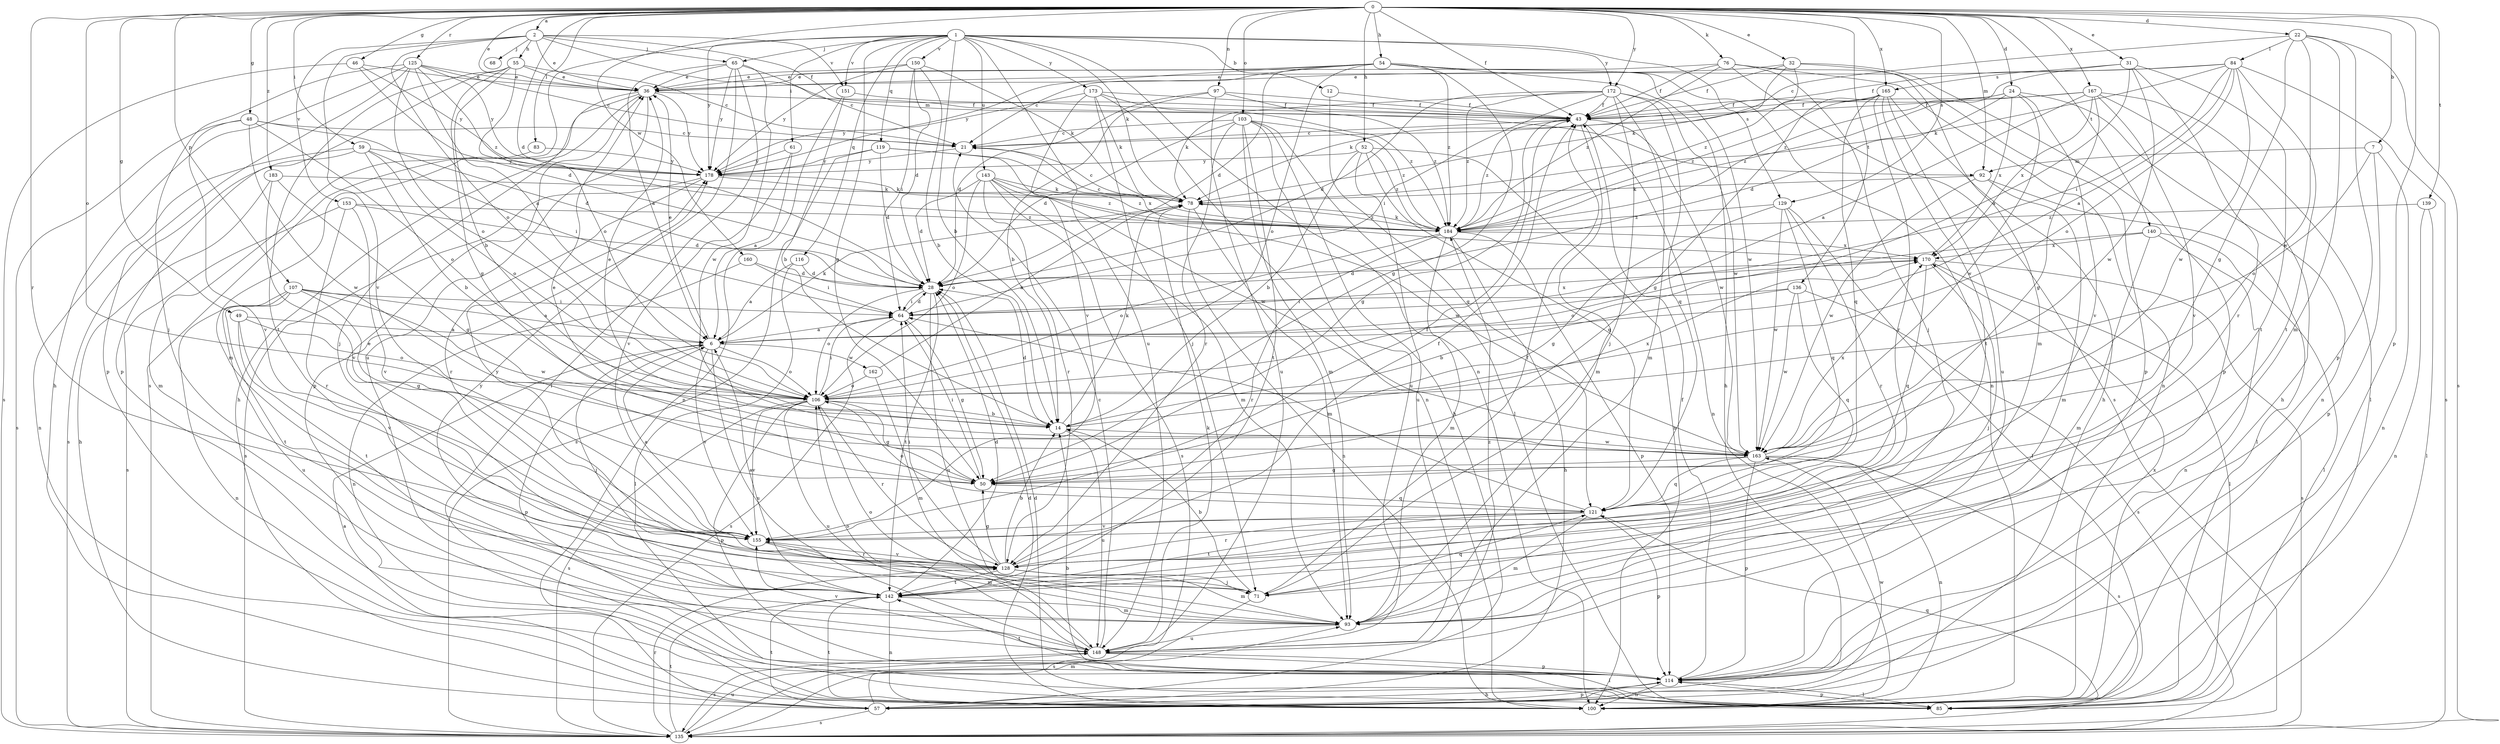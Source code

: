 strict digraph  {
0;
1;
2;
6;
7;
12;
14;
21;
22;
24;
28;
31;
32;
36;
43;
46;
48;
49;
50;
52;
54;
55;
57;
59;
61;
64;
65;
68;
71;
76;
78;
83;
84;
85;
92;
93;
97;
100;
103;
106;
107;
114;
116;
119;
121;
125;
128;
129;
135;
136;
139;
140;
142;
143;
148;
150;
151;
153;
155;
160;
162;
163;
165;
167;
170;
172;
173;
178;
183;
184;
0 -> 2  [label=a];
0 -> 7  [label=b];
0 -> 22  [label=d];
0 -> 24  [label=d];
0 -> 28  [label=d];
0 -> 31  [label=e];
0 -> 32  [label=e];
0 -> 36  [label=e];
0 -> 43  [label=f];
0 -> 46  [label=g];
0 -> 48  [label=g];
0 -> 49  [label=g];
0 -> 52  [label=h];
0 -> 54  [label=h];
0 -> 59  [label=i];
0 -> 76  [label=k];
0 -> 83  [label=l];
0 -> 92  [label=m];
0 -> 97  [label=n];
0 -> 103  [label=o];
0 -> 106  [label=o];
0 -> 107  [label=p];
0 -> 114  [label=p];
0 -> 125  [label=r];
0 -> 128  [label=r];
0 -> 129  [label=s];
0 -> 136  [label=t];
0 -> 139  [label=t];
0 -> 140  [label=t];
0 -> 160  [label=w];
0 -> 165  [label=x];
0 -> 167  [label=x];
0 -> 172  [label=y];
0 -> 183  [label=z];
1 -> 12  [label=b];
1 -> 14  [label=b];
1 -> 50  [label=g];
1 -> 61  [label=i];
1 -> 65  [label=j];
1 -> 78  [label=k];
1 -> 100  [label=n];
1 -> 116  [label=q];
1 -> 119  [label=q];
1 -> 129  [label=s];
1 -> 135  [label=s];
1 -> 143  [label=u];
1 -> 148  [label=u];
1 -> 150  [label=v];
1 -> 151  [label=v];
1 -> 172  [label=y];
1 -> 173  [label=y];
1 -> 178  [label=y];
2 -> 36  [label=e];
2 -> 43  [label=f];
2 -> 55  [label=h];
2 -> 65  [label=j];
2 -> 68  [label=j];
2 -> 92  [label=m];
2 -> 106  [label=o];
2 -> 151  [label=v];
2 -> 153  [label=v];
2 -> 155  [label=v];
6 -> 36  [label=e];
6 -> 71  [label=j];
6 -> 78  [label=k];
6 -> 106  [label=o];
6 -> 114  [label=p];
6 -> 148  [label=u];
6 -> 155  [label=v];
6 -> 162  [label=w];
7 -> 92  [label=m];
7 -> 100  [label=n];
7 -> 106  [label=o];
7 -> 114  [label=p];
12 -> 43  [label=f];
12 -> 121  [label=q];
14 -> 28  [label=d];
14 -> 36  [label=e];
14 -> 78  [label=k];
14 -> 148  [label=u];
14 -> 163  [label=w];
14 -> 170  [label=x];
21 -> 178  [label=y];
22 -> 21  [label=c];
22 -> 50  [label=g];
22 -> 84  [label=l];
22 -> 93  [label=m];
22 -> 114  [label=p];
22 -> 135  [label=s];
22 -> 163  [label=w];
24 -> 28  [label=d];
24 -> 43  [label=f];
24 -> 100  [label=n];
24 -> 155  [label=v];
24 -> 163  [label=w];
24 -> 170  [label=x];
24 -> 184  [label=z];
28 -> 64  [label=i];
28 -> 106  [label=o];
28 -> 142  [label=t];
28 -> 148  [label=u];
31 -> 6  [label=a];
31 -> 128  [label=r];
31 -> 142  [label=t];
31 -> 163  [label=w];
31 -> 184  [label=z];
31 -> 165  [label=s];
32 -> 36  [label=e];
32 -> 43  [label=f];
32 -> 78  [label=k];
32 -> 93  [label=m];
32 -> 114  [label=p];
32 -> 184  [label=z];
36 -> 43  [label=f];
36 -> 57  [label=h];
36 -> 71  [label=j];
36 -> 93  [label=m];
36 -> 114  [label=p];
36 -> 178  [label=y];
43 -> 21  [label=c];
43 -> 50  [label=g];
43 -> 93  [label=m];
43 -> 100  [label=n];
43 -> 163  [label=w];
43 -> 184  [label=z];
46 -> 28  [label=d];
46 -> 36  [label=e];
46 -> 135  [label=s];
46 -> 178  [label=y];
48 -> 21  [label=c];
48 -> 28  [label=d];
48 -> 106  [label=o];
48 -> 135  [label=s];
48 -> 155  [label=v];
48 -> 163  [label=w];
49 -> 6  [label=a];
49 -> 106  [label=o];
49 -> 142  [label=t];
49 -> 155  [label=v];
50 -> 36  [label=e];
50 -> 64  [label=i];
50 -> 121  [label=q];
52 -> 14  [label=b];
52 -> 100  [label=n];
52 -> 121  [label=q];
52 -> 148  [label=u];
52 -> 178  [label=y];
52 -> 184  [label=z];
54 -> 21  [label=c];
54 -> 28  [label=d];
54 -> 36  [label=e];
54 -> 50  [label=g];
54 -> 57  [label=h];
54 -> 100  [label=n];
54 -> 106  [label=o];
54 -> 163  [label=w];
54 -> 178  [label=y];
54 -> 184  [label=z];
55 -> 14  [label=b];
55 -> 21  [label=c];
55 -> 36  [label=e];
55 -> 50  [label=g];
55 -> 106  [label=o];
55 -> 114  [label=p];
55 -> 142  [label=t];
57 -> 6  [label=a];
57 -> 93  [label=m];
57 -> 114  [label=p];
57 -> 135  [label=s];
57 -> 142  [label=t];
57 -> 163  [label=w];
59 -> 14  [label=b];
59 -> 64  [label=i];
59 -> 100  [label=n];
59 -> 106  [label=o];
59 -> 135  [label=s];
59 -> 178  [label=y];
61 -> 6  [label=a];
61 -> 155  [label=v];
61 -> 178  [label=y];
64 -> 6  [label=a];
64 -> 28  [label=d];
64 -> 50  [label=g];
64 -> 135  [label=s];
64 -> 170  [label=x];
65 -> 6  [label=a];
65 -> 21  [label=c];
65 -> 36  [label=e];
65 -> 85  [label=l];
65 -> 148  [label=u];
65 -> 163  [label=w];
65 -> 178  [label=y];
71 -> 14  [label=b];
71 -> 43  [label=f];
71 -> 121  [label=q];
71 -> 135  [label=s];
76 -> 36  [label=e];
76 -> 43  [label=f];
76 -> 71  [label=j];
76 -> 100  [label=n];
76 -> 114  [label=p];
76 -> 135  [label=s];
76 -> 184  [label=z];
78 -> 21  [label=c];
78 -> 93  [label=m];
78 -> 100  [label=n];
78 -> 184  [label=z];
83 -> 93  [label=m];
83 -> 178  [label=y];
84 -> 6  [label=a];
84 -> 36  [label=e];
84 -> 43  [label=f];
84 -> 64  [label=i];
84 -> 78  [label=k];
84 -> 106  [label=o];
84 -> 135  [label=s];
84 -> 142  [label=t];
84 -> 163  [label=w];
85 -> 14  [label=b];
85 -> 28  [label=d];
85 -> 114  [label=p];
85 -> 121  [label=q];
92 -> 78  [label=k];
92 -> 85  [label=l];
92 -> 93  [label=m];
92 -> 163  [label=w];
93 -> 106  [label=o];
93 -> 148  [label=u];
97 -> 14  [label=b];
97 -> 28  [label=d];
97 -> 43  [label=f];
97 -> 148  [label=u];
97 -> 184  [label=z];
100 -> 28  [label=d];
100 -> 142  [label=t];
103 -> 21  [label=c];
103 -> 28  [label=d];
103 -> 57  [label=h];
103 -> 85  [label=l];
103 -> 93  [label=m];
103 -> 128  [label=r];
103 -> 142  [label=t];
103 -> 148  [label=u];
103 -> 184  [label=z];
106 -> 14  [label=b];
106 -> 50  [label=g];
106 -> 64  [label=i];
106 -> 114  [label=p];
106 -> 128  [label=r];
106 -> 135  [label=s];
106 -> 148  [label=u];
106 -> 155  [label=v];
107 -> 6  [label=a];
107 -> 50  [label=g];
107 -> 64  [label=i];
107 -> 100  [label=n];
107 -> 142  [label=t];
107 -> 148  [label=u];
107 -> 163  [label=w];
114 -> 43  [label=f];
114 -> 57  [label=h];
114 -> 85  [label=l];
114 -> 100  [label=n];
114 -> 142  [label=t];
114 -> 170  [label=x];
116 -> 6  [label=a];
116 -> 28  [label=d];
116 -> 85  [label=l];
119 -> 28  [label=d];
119 -> 135  [label=s];
119 -> 163  [label=w];
119 -> 170  [label=x];
119 -> 178  [label=y];
121 -> 64  [label=i];
121 -> 93  [label=m];
121 -> 106  [label=o];
121 -> 114  [label=p];
121 -> 128  [label=r];
121 -> 142  [label=t];
121 -> 155  [label=v];
125 -> 6  [label=a];
125 -> 21  [label=c];
125 -> 36  [label=e];
125 -> 57  [label=h];
125 -> 71  [label=j];
125 -> 106  [label=o];
125 -> 114  [label=p];
125 -> 178  [label=y];
125 -> 184  [label=z];
128 -> 14  [label=b];
128 -> 43  [label=f];
128 -> 50  [label=g];
128 -> 64  [label=i];
128 -> 71  [label=j];
128 -> 93  [label=m];
128 -> 142  [label=t];
128 -> 155  [label=v];
128 -> 178  [label=y];
129 -> 50  [label=g];
129 -> 85  [label=l];
129 -> 121  [label=q];
129 -> 128  [label=r];
129 -> 163  [label=w];
129 -> 184  [label=z];
135 -> 128  [label=r];
135 -> 142  [label=t];
135 -> 148  [label=u];
136 -> 14  [label=b];
136 -> 64  [label=i];
136 -> 121  [label=q];
136 -> 135  [label=s];
136 -> 163  [label=w];
139 -> 85  [label=l];
139 -> 100  [label=n];
139 -> 184  [label=z];
140 -> 85  [label=l];
140 -> 93  [label=m];
140 -> 100  [label=n];
140 -> 106  [label=o];
140 -> 170  [label=x];
142 -> 6  [label=a];
142 -> 28  [label=d];
142 -> 36  [label=e];
142 -> 93  [label=m];
142 -> 100  [label=n];
142 -> 178  [label=y];
143 -> 28  [label=d];
143 -> 78  [label=k];
143 -> 93  [label=m];
143 -> 106  [label=o];
143 -> 128  [label=r];
143 -> 135  [label=s];
143 -> 163  [label=w];
143 -> 184  [label=z];
148 -> 21  [label=c];
148 -> 78  [label=k];
148 -> 85  [label=l];
148 -> 106  [label=o];
148 -> 114  [label=p];
148 -> 135  [label=s];
148 -> 155  [label=v];
148 -> 184  [label=z];
150 -> 14  [label=b];
150 -> 28  [label=d];
150 -> 36  [label=e];
150 -> 64  [label=i];
150 -> 78  [label=k];
150 -> 178  [label=y];
151 -> 14  [label=b];
151 -> 43  [label=f];
151 -> 100  [label=n];
153 -> 28  [label=d];
153 -> 128  [label=r];
153 -> 135  [label=s];
153 -> 155  [label=v];
153 -> 184  [label=z];
155 -> 6  [label=a];
155 -> 43  [label=f];
155 -> 93  [label=m];
155 -> 128  [label=r];
160 -> 28  [label=d];
160 -> 64  [label=i];
160 -> 100  [label=n];
162 -> 78  [label=k];
162 -> 93  [label=m];
162 -> 106  [label=o];
163 -> 50  [label=g];
163 -> 100  [label=n];
163 -> 114  [label=p];
163 -> 121  [label=q];
163 -> 135  [label=s];
163 -> 170  [label=x];
165 -> 43  [label=f];
165 -> 50  [label=g];
165 -> 57  [label=h];
165 -> 78  [label=k];
165 -> 121  [label=q];
165 -> 128  [label=r];
165 -> 142  [label=t];
165 -> 148  [label=u];
167 -> 6  [label=a];
167 -> 43  [label=f];
167 -> 50  [label=g];
167 -> 57  [label=h];
167 -> 85  [label=l];
167 -> 155  [label=v];
167 -> 170  [label=x];
167 -> 184  [label=z];
170 -> 28  [label=d];
170 -> 71  [label=j];
170 -> 85  [label=l];
170 -> 121  [label=q];
170 -> 135  [label=s];
172 -> 28  [label=d];
172 -> 43  [label=f];
172 -> 64  [label=i];
172 -> 71  [label=j];
172 -> 78  [label=k];
172 -> 93  [label=m];
172 -> 121  [label=q];
172 -> 163  [label=w];
172 -> 184  [label=z];
173 -> 43  [label=f];
173 -> 71  [label=j];
173 -> 78  [label=k];
173 -> 100  [label=n];
173 -> 155  [label=v];
173 -> 178  [label=y];
173 -> 184  [label=z];
178 -> 78  [label=k];
178 -> 128  [label=r];
178 -> 135  [label=s];
178 -> 184  [label=z];
183 -> 50  [label=g];
183 -> 57  [label=h];
183 -> 78  [label=k];
183 -> 155  [label=v];
184 -> 21  [label=c];
184 -> 57  [label=h];
184 -> 78  [label=k];
184 -> 93  [label=m];
184 -> 106  [label=o];
184 -> 114  [label=p];
184 -> 128  [label=r];
184 -> 170  [label=x];
}

